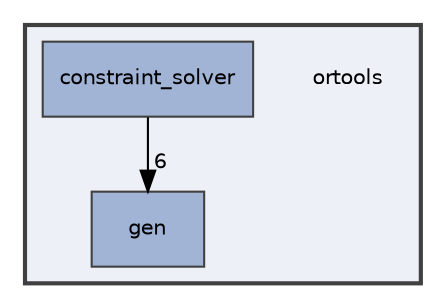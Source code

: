 digraph "ortools"
{
 // LATEX_PDF_SIZE
  edge [fontname="Helvetica",fontsize="10",labelfontname="Helvetica",labelfontsize="10"];
  node [fontname="Helvetica",fontsize="10",shape=record];
  compound=true
  subgraph clusterdir_a7cc1eeded8f693d0da6c729bc88c45a {
    graph [ bgcolor="#edf0f7", pencolor="grey25", style="filled,bold,", label="", fontname="Helvetica", fontsize="10", URL="dir_a7cc1eeded8f693d0da6c729bc88c45a.html"]
    dir_a7cc1eeded8f693d0da6c729bc88c45a [shape=plaintext, label="ortools"];
  dir_afbb39f66221aac28bbdefd1dca2b2b0 [shape=box, label="constraint_solver", style="filled,", fillcolor="#a2b4d6", color="grey25", URL="dir_afbb39f66221aac28bbdefd1dca2b2b0.html"];
  dir_b2c6d49957bf5d0c7726edb4b829cd4d [shape=box, label="gen", style="filled,", fillcolor="#a2b4d6", color="grey25", URL="dir_b2c6d49957bf5d0c7726edb4b829cd4d.html"];
  }
  dir_afbb39f66221aac28bbdefd1dca2b2b0->dir_b2c6d49957bf5d0c7726edb4b829cd4d [headlabel="6", labeldistance=1.5 headhref="dir_000000_000002.html"];
}
